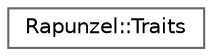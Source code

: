 digraph "Graphical Class Hierarchy"
{
 // LATEX_PDF_SIZE
  bgcolor="transparent";
  edge [fontname=Helvetica,fontsize=10,labelfontname=Helvetica,labelfontsize=10];
  node [fontname=Helvetica,fontsize=10,shape=box,height=0.2,width=0.4];
  rankdir="LR";
  Node0 [id="Node000000",label="Rapunzel::Traits",height=0.2,width=0.4,color="grey40", fillcolor="white", style="filled",URL="$structRapunzel_1_1Traits.html",tooltip=" "];
}

